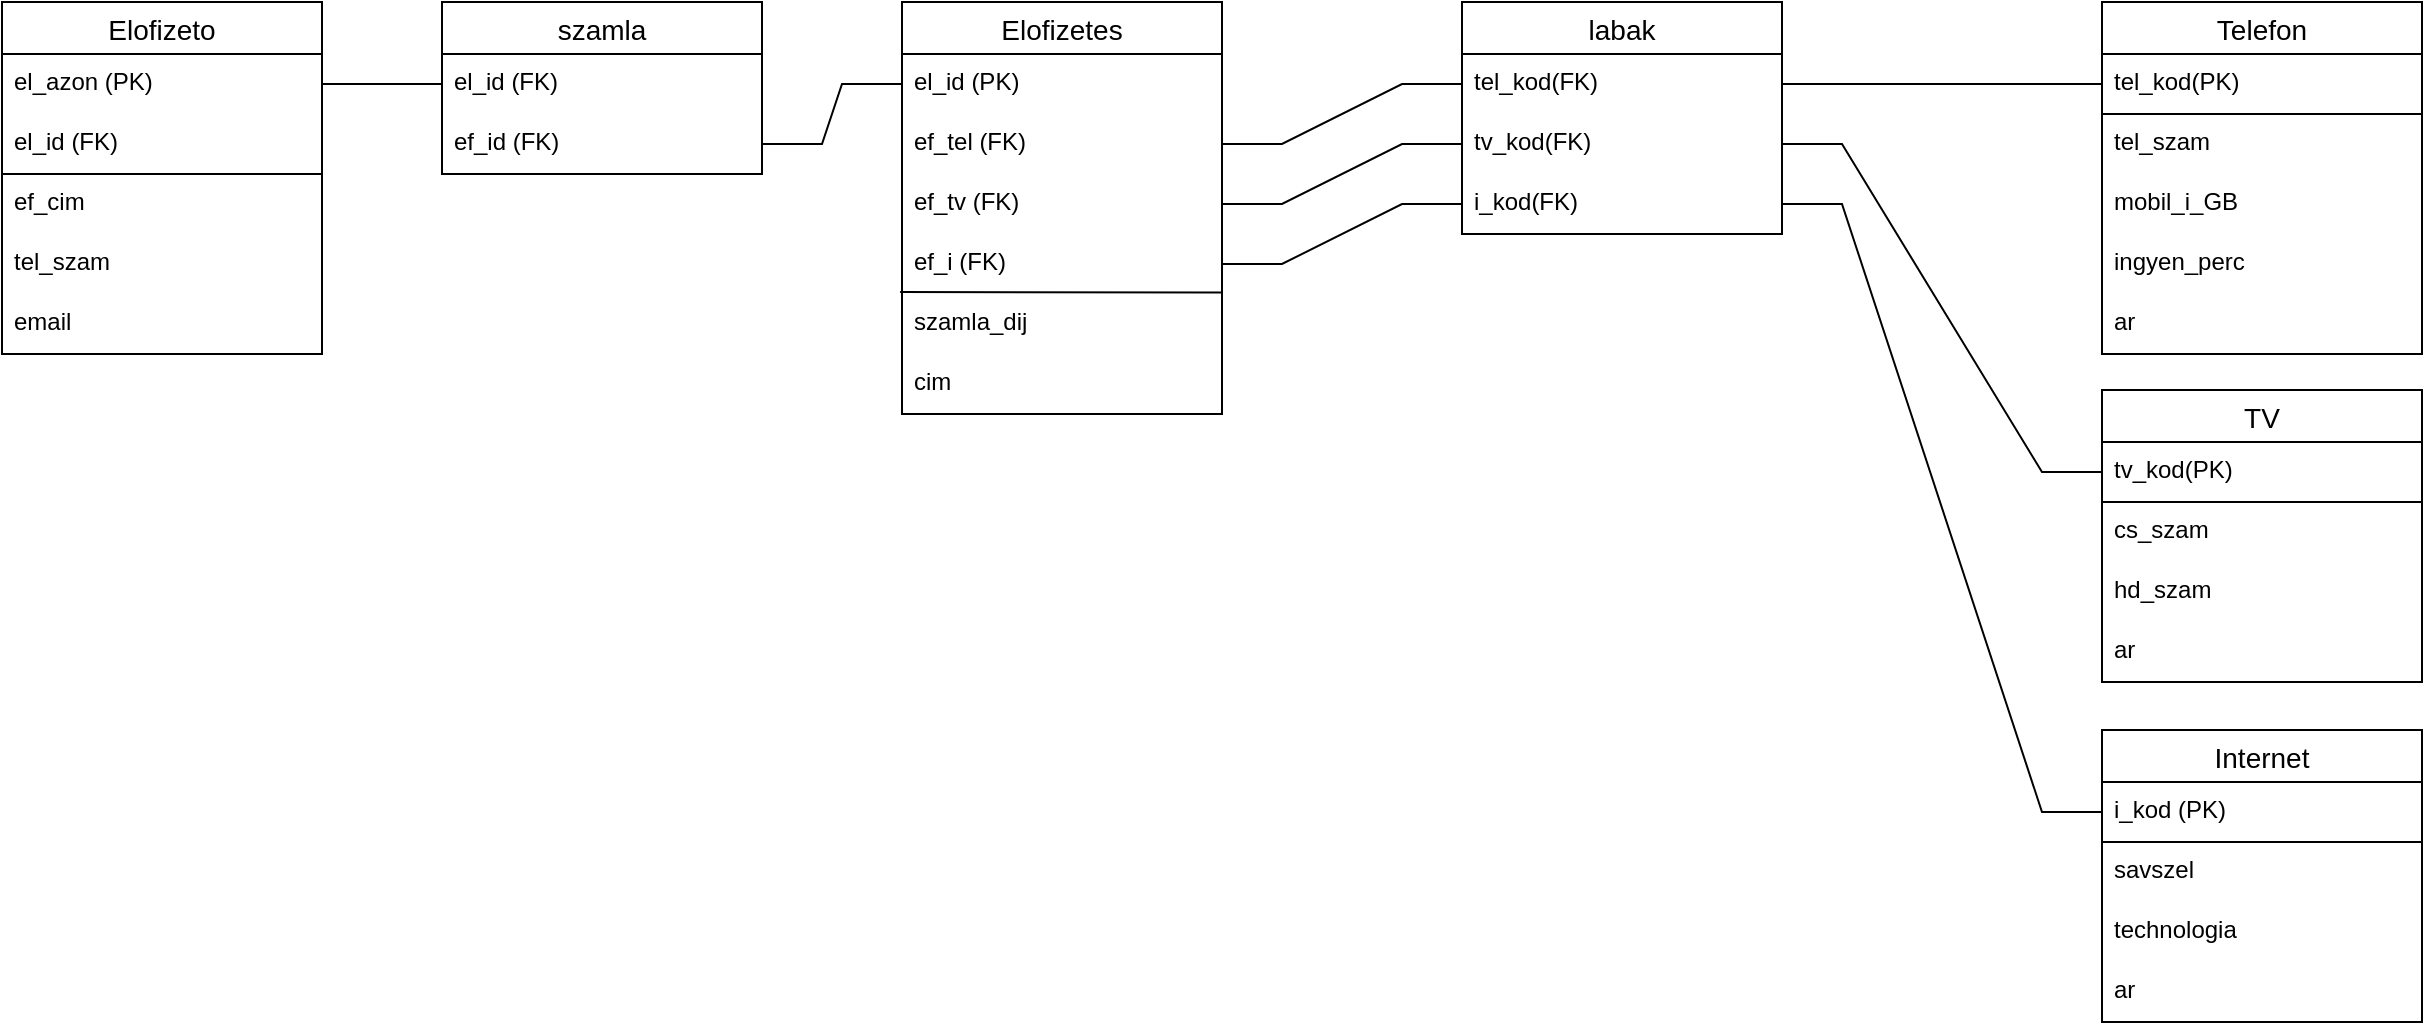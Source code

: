 <mxfile version="15.8.7" type="device"><diagram id="R2lEEEUBdFMjLlhIrx00" name="Page-1"><mxGraphModel dx="1952" dy="865" grid="1" gridSize="10" guides="1" tooltips="1" connect="1" arrows="1" fold="1" page="1" pageScale="1" pageWidth="850" pageHeight="1100" math="0" shadow="0" extFonts="Permanent Marker^https://fonts.googleapis.com/css?family=Permanent+Marker"><root><mxCell id="0"/><mxCell id="1" parent="0"/><mxCell id="GbL42bbpmIkzogL6EjO_-18" value="Elofizetes" style="swimlane;fontStyle=0;childLayout=stackLayout;horizontal=1;startSize=26;horizontalStack=0;resizeParent=1;resizeParentMax=0;resizeLast=0;collapsible=1;marginBottom=0;align=center;fontSize=14;" parent="1" vertex="1"><mxGeometry x="320" y="40" width="160" height="206" as="geometry"/></mxCell><mxCell id="GbL42bbpmIkzogL6EjO_-19" value="el_id (PK)" style="text;strokeColor=none;fillColor=none;spacingLeft=4;spacingRight=4;overflow=hidden;rotatable=0;points=[[0,0.5],[1,0.5]];portConstraint=eastwest;fontSize=12;" parent="GbL42bbpmIkzogL6EjO_-18" vertex="1"><mxGeometry y="26" width="160" height="30" as="geometry"/></mxCell><mxCell id="0onM27p7uxuN19SFQSbx-4" value="ef_tel (FK)" style="text;strokeColor=none;fillColor=none;spacingLeft=4;spacingRight=4;overflow=hidden;rotatable=0;points=[[0,0.5],[1,0.5]];portConstraint=eastwest;fontSize=12;" parent="GbL42bbpmIkzogL6EjO_-18" vertex="1"><mxGeometry y="56" width="160" height="30" as="geometry"/></mxCell><mxCell id="0onM27p7uxuN19SFQSbx-5" value="ef_tv (FK)" style="text;strokeColor=none;fillColor=none;spacingLeft=4;spacingRight=4;overflow=hidden;rotatable=0;points=[[0,0.5],[1,0.5]];portConstraint=eastwest;fontSize=12;" parent="GbL42bbpmIkzogL6EjO_-18" vertex="1"><mxGeometry y="86" width="160" height="30" as="geometry"/></mxCell><mxCell id="0onM27p7uxuN19SFQSbx-1" value="ef_i (FK)" style="text;strokeColor=none;fillColor=none;spacingLeft=4;spacingRight=4;overflow=hidden;rotatable=0;points=[[0,0.5],[1,0.5]];portConstraint=eastwest;fontSize=12;" parent="GbL42bbpmIkzogL6EjO_-18" vertex="1"><mxGeometry y="116" width="160" height="30" as="geometry"/></mxCell><mxCell id="0onM27p7uxuN19SFQSbx-17" value="" style="endArrow=none;html=1;rounded=0;exitX=-0.006;exitY=-0.033;exitDx=0;exitDy=0;exitPerimeter=0;entryX=1.001;entryY=-0.027;entryDx=0;entryDy=0;entryPerimeter=0;" parent="GbL42bbpmIkzogL6EjO_-18" source="GbL42bbpmIkzogL6EjO_-20" target="GbL42bbpmIkzogL6EjO_-20" edge="1"><mxGeometry relative="1" as="geometry"><mxPoint x="20" y="146" as="sourcePoint"/><mxPoint x="140" y="146" as="targetPoint"/></mxGeometry></mxCell><mxCell id="GbL42bbpmIkzogL6EjO_-20" value="szamla_dij" style="text;strokeColor=none;fillColor=none;spacingLeft=4;spacingRight=4;overflow=hidden;rotatable=0;points=[[0,0.5],[1,0.5]];portConstraint=eastwest;fontSize=12;" parent="GbL42bbpmIkzogL6EjO_-18" vertex="1"><mxGeometry y="146" width="160" height="30" as="geometry"/></mxCell><mxCell id="0onM27p7uxuN19SFQSbx-16" value="" style="endArrow=none;html=1;rounded=0;startArrow=none;" parent="GbL42bbpmIkzogL6EjO_-18" source="0onM27p7uxuN19SFQSbx-2" edge="1"><mxGeometry relative="1" as="geometry"><mxPoint y="176" as="sourcePoint"/><mxPoint x="160" y="176" as="targetPoint"/></mxGeometry></mxCell><mxCell id="0onM27p7uxuN19SFQSbx-2" value="cim" style="text;strokeColor=none;fillColor=none;spacingLeft=4;spacingRight=4;overflow=hidden;rotatable=0;points=[[0,0.5],[1,0.5]];portConstraint=eastwest;fontSize=12;" parent="GbL42bbpmIkzogL6EjO_-18" vertex="1"><mxGeometry y="176" width="160" height="30" as="geometry"/></mxCell><mxCell id="GbL42bbpmIkzogL6EjO_-22" value="Internet" style="swimlane;fontStyle=0;childLayout=stackLayout;horizontal=1;startSize=26;horizontalStack=0;resizeParent=1;resizeParentMax=0;resizeLast=0;collapsible=1;marginBottom=0;align=center;fontSize=14;" parent="1" vertex="1"><mxGeometry x="920" y="404" width="160" height="146" as="geometry"/></mxCell><mxCell id="GbL42bbpmIkzogL6EjO_-23" value="i_kod (PK)" style="text;strokeColor=default;fillColor=none;spacingLeft=4;spacingRight=4;overflow=hidden;rotatable=0;points=[[0,0.5],[1,0.5]];portConstraint=eastwest;fontSize=12;" parent="GbL42bbpmIkzogL6EjO_-22" vertex="1"><mxGeometry y="26" width="160" height="30" as="geometry"/></mxCell><mxCell id="GbL42bbpmIkzogL6EjO_-24" value="savszel" style="text;strokeColor=none;fillColor=none;spacingLeft=4;spacingRight=4;overflow=hidden;rotatable=0;points=[[0,0.5],[1,0.5]];portConstraint=eastwest;fontSize=12;" parent="GbL42bbpmIkzogL6EjO_-22" vertex="1"><mxGeometry y="56" width="160" height="30" as="geometry"/></mxCell><mxCell id="GbL42bbpmIkzogL6EjO_-25" value="technologia" style="text;strokeColor=none;fillColor=none;spacingLeft=4;spacingRight=4;overflow=hidden;rotatable=0;points=[[0,0.5],[1,0.5]];portConstraint=eastwest;fontSize=12;" parent="GbL42bbpmIkzogL6EjO_-22" vertex="1"><mxGeometry y="86" width="160" height="30" as="geometry"/></mxCell><mxCell id="GbL42bbpmIkzogL6EjO_-44" value="ar" style="text;strokeColor=none;fillColor=none;spacingLeft=4;spacingRight=4;overflow=hidden;rotatable=0;points=[[0,0.5],[1,0.5]];portConstraint=eastwest;fontSize=12;" parent="GbL42bbpmIkzogL6EjO_-22" vertex="1"><mxGeometry y="116" width="160" height="30" as="geometry"/></mxCell><mxCell id="GbL42bbpmIkzogL6EjO_-26" value="TV" style="swimlane;fontStyle=0;childLayout=stackLayout;horizontal=1;startSize=26;horizontalStack=0;resizeParent=1;resizeParentMax=0;resizeLast=0;collapsible=1;marginBottom=0;align=center;fontSize=14;" parent="1" vertex="1"><mxGeometry x="920" y="234" width="160" height="146" as="geometry"/></mxCell><mxCell id="GbL42bbpmIkzogL6EjO_-27" value="tv_kod(PK)" style="text;strokeColor=default;fillColor=none;spacingLeft=4;spacingRight=4;overflow=hidden;rotatable=0;points=[[0,0.5],[1,0.5]];portConstraint=eastwest;fontSize=12;" parent="GbL42bbpmIkzogL6EjO_-26" vertex="1"><mxGeometry y="26" width="160" height="30" as="geometry"/></mxCell><mxCell id="GbL42bbpmIkzogL6EjO_-28" value="cs_szam" style="text;strokeColor=none;fillColor=none;spacingLeft=4;spacingRight=4;overflow=hidden;rotatable=0;points=[[0,0.5],[1,0.5]];portConstraint=eastwest;fontSize=12;" parent="GbL42bbpmIkzogL6EjO_-26" vertex="1"><mxGeometry y="56" width="160" height="30" as="geometry"/></mxCell><mxCell id="GbL42bbpmIkzogL6EjO_-29" value="hd_szam" style="text;strokeColor=none;fillColor=none;spacingLeft=4;spacingRight=4;overflow=hidden;rotatable=0;points=[[0,0.5],[1,0.5]];portConstraint=eastwest;fontSize=12;" parent="GbL42bbpmIkzogL6EjO_-26" vertex="1"><mxGeometry y="86" width="160" height="30" as="geometry"/></mxCell><mxCell id="GbL42bbpmIkzogL6EjO_-45" value="ar" style="text;strokeColor=none;fillColor=none;spacingLeft=4;spacingRight=4;overflow=hidden;rotatable=0;points=[[0,0.5],[1,0.5]];portConstraint=eastwest;fontSize=12;" parent="GbL42bbpmIkzogL6EjO_-26" vertex="1"><mxGeometry y="116" width="160" height="30" as="geometry"/></mxCell><mxCell id="GbL42bbpmIkzogL6EjO_-30" value="Telefon" style="swimlane;fontStyle=0;childLayout=stackLayout;horizontal=1;startSize=26;horizontalStack=0;resizeParent=1;resizeParentMax=0;resizeLast=0;collapsible=1;marginBottom=0;align=center;fontSize=14;" parent="1" vertex="1"><mxGeometry x="920" y="40" width="160" height="176" as="geometry"/></mxCell><mxCell id="GbL42bbpmIkzogL6EjO_-31" value="tel_kod(PK)" style="text;strokeColor=default;fillColor=none;spacingLeft=4;spacingRight=4;overflow=hidden;rotatable=0;points=[[0,0.5],[1,0.5]];portConstraint=eastwest;fontSize=12;" parent="GbL42bbpmIkzogL6EjO_-30" vertex="1"><mxGeometry y="26" width="160" height="30" as="geometry"/></mxCell><mxCell id="GbL42bbpmIkzogL6EjO_-32" value="tel_szam" style="text;strokeColor=none;fillColor=none;spacingLeft=4;spacingRight=4;overflow=hidden;rotatable=0;points=[[0,0.5],[1,0.5]];portConstraint=eastwest;fontSize=12;" parent="GbL42bbpmIkzogL6EjO_-30" vertex="1"><mxGeometry y="56" width="160" height="30" as="geometry"/></mxCell><mxCell id="GbL42bbpmIkzogL6EjO_-33" value="mobil_i_GB" style="text;strokeColor=none;fillColor=none;spacingLeft=4;spacingRight=4;overflow=hidden;rotatable=0;points=[[0,0.5],[1,0.5]];portConstraint=eastwest;fontSize=12;" parent="GbL42bbpmIkzogL6EjO_-30" vertex="1"><mxGeometry y="86" width="160" height="30" as="geometry"/></mxCell><mxCell id="GbL42bbpmIkzogL6EjO_-46" value="ingyen_perc" style="text;strokeColor=none;fillColor=none;spacingLeft=4;spacingRight=4;overflow=hidden;rotatable=0;points=[[0,0.5],[1,0.5]];portConstraint=eastwest;fontSize=12;" parent="GbL42bbpmIkzogL6EjO_-30" vertex="1"><mxGeometry y="116" width="160" height="30" as="geometry"/></mxCell><mxCell id="GbL42bbpmIkzogL6EjO_-47" value="ar" style="text;strokeColor=none;fillColor=none;spacingLeft=4;spacingRight=4;overflow=hidden;rotatable=0;points=[[0,0.5],[1,0.5]];portConstraint=eastwest;fontSize=12;" parent="GbL42bbpmIkzogL6EjO_-30" vertex="1"><mxGeometry y="146" width="160" height="30" as="geometry"/></mxCell><mxCell id="GbL42bbpmIkzogL6EjO_-38" value="Elofizeto" style="swimlane;fontStyle=0;childLayout=stackLayout;horizontal=1;startSize=26;horizontalStack=0;resizeParent=1;resizeParentMax=0;resizeLast=0;collapsible=1;marginBottom=0;align=center;fontSize=14;" parent="1" vertex="1"><mxGeometry x="-130" y="40" width="160" height="176" as="geometry"/></mxCell><mxCell id="GbL42bbpmIkzogL6EjO_-39" value="el_azon (PK)" style="text;strokeColor=none;fillColor=none;spacingLeft=4;spacingRight=4;overflow=hidden;rotatable=0;points=[[0,0.5],[1,0.5]];portConstraint=eastwest;fontSize=12;" parent="GbL42bbpmIkzogL6EjO_-38" vertex="1"><mxGeometry y="26" width="160" height="30" as="geometry"/></mxCell><mxCell id="GbL42bbpmIkzogL6EjO_-42" value="el_id (FK)" style="text;strokeColor=none;fillColor=none;spacingLeft=4;spacingRight=4;overflow=hidden;rotatable=0;points=[[0,0.5],[1,0.5]];portConstraint=eastwest;fontSize=12;strokeWidth=1;" parent="GbL42bbpmIkzogL6EjO_-38" vertex="1"><mxGeometry y="56" width="160" height="30" as="geometry"/></mxCell><mxCell id="GbL42bbpmIkzogL6EjO_-68" value="" style="endArrow=none;html=1;rounded=0;" parent="GbL42bbpmIkzogL6EjO_-38" edge="1"><mxGeometry relative="1" as="geometry"><mxPoint y="86" as="sourcePoint"/><mxPoint x="160" y="86" as="targetPoint"/></mxGeometry></mxCell><mxCell id="GbL42bbpmIkzogL6EjO_-40" value="ef_cim" style="text;strokeColor=none;fillColor=none;spacingLeft=4;spacingRight=4;overflow=hidden;rotatable=0;points=[[0,0.5],[1,0.5]];portConstraint=eastwest;fontSize=12;" parent="GbL42bbpmIkzogL6EjO_-38" vertex="1"><mxGeometry y="86" width="160" height="30" as="geometry"/></mxCell><mxCell id="GbL42bbpmIkzogL6EjO_-41" value="tel_szam" style="text;strokeColor=none;fillColor=none;spacingLeft=4;spacingRight=4;overflow=hidden;rotatable=0;points=[[0,0.5],[1,0.5]];portConstraint=eastwest;fontSize=12;" parent="GbL42bbpmIkzogL6EjO_-38" vertex="1"><mxGeometry y="116" width="160" height="30" as="geometry"/></mxCell><mxCell id="GbL42bbpmIkzogL6EjO_-43" value="email" style="text;strokeColor=none;fillColor=none;spacingLeft=4;spacingRight=4;overflow=hidden;rotatable=0;points=[[0,0.5],[1,0.5]];portConstraint=eastwest;fontSize=12;" parent="GbL42bbpmIkzogL6EjO_-38" vertex="1"><mxGeometry y="146" width="160" height="30" as="geometry"/></mxCell><mxCell id="GbL42bbpmIkzogL6EjO_-48" value="labak" style="swimlane;fontStyle=0;childLayout=stackLayout;horizontal=1;startSize=26;horizontalStack=0;resizeParent=1;resizeParentMax=0;resizeLast=0;collapsible=1;marginBottom=0;align=center;fontSize=14;" parent="1" vertex="1"><mxGeometry x="600" y="40" width="160" height="116" as="geometry"/></mxCell><mxCell id="GbL42bbpmIkzogL6EjO_-53" value="tel_kod(FK)" style="text;strokeColor=none;fillColor=none;spacingLeft=4;spacingRight=4;overflow=hidden;rotatable=0;points=[[0,0.5],[1,0.5]];portConstraint=eastwest;fontSize=12;" parent="GbL42bbpmIkzogL6EjO_-48" vertex="1"><mxGeometry y="26" width="160" height="30" as="geometry"/></mxCell><mxCell id="GbL42bbpmIkzogL6EjO_-54" value="tv_kod(FK)" style="text;strokeColor=none;fillColor=none;spacingLeft=4;spacingRight=4;overflow=hidden;rotatable=0;points=[[0,0.5],[1,0.5]];portConstraint=eastwest;fontSize=12;" parent="GbL42bbpmIkzogL6EjO_-48" vertex="1"><mxGeometry y="56" width="160" height="30" as="geometry"/></mxCell><mxCell id="GbL42bbpmIkzogL6EjO_-52" value="i_kod(FK)" style="text;strokeColor=none;fillColor=none;spacingLeft=4;spacingRight=4;overflow=hidden;rotatable=0;points=[[0,0.5],[1,0.5]];portConstraint=eastwest;fontSize=12;" parent="GbL42bbpmIkzogL6EjO_-48" vertex="1"><mxGeometry y="86" width="160" height="30" as="geometry"/></mxCell><mxCell id="GbL42bbpmIkzogL6EjO_-60" value="" style="endArrow=none;html=1;rounded=0;entryX=0;entryY=0.5;entryDx=0;entryDy=0;exitX=1;exitY=0.5;exitDx=0;exitDy=0;edgeStyle=entityRelationEdgeStyle;" parent="1" source="GbL42bbpmIkzogL6EjO_-52" target="GbL42bbpmIkzogL6EjO_-23" edge="1"><mxGeometry width="50" height="50" relative="1" as="geometry"><mxPoint x="360" y="560" as="sourcePoint"/><mxPoint x="410" y="510" as="targetPoint"/></mxGeometry></mxCell><mxCell id="GbL42bbpmIkzogL6EjO_-61" value="" style="endArrow=none;html=1;rounded=0;exitX=0;exitY=0.5;exitDx=0;exitDy=0;entryX=1;entryY=0.5;entryDx=0;entryDy=0;edgeStyle=entityRelationEdgeStyle;" parent="1" source="GbL42bbpmIkzogL6EjO_-27" target="GbL42bbpmIkzogL6EjO_-54" edge="1"><mxGeometry width="50" height="50" relative="1" as="geometry"><mxPoint x="320" y="580" as="sourcePoint"/><mxPoint x="370" y="530" as="targetPoint"/></mxGeometry></mxCell><mxCell id="GbL42bbpmIkzogL6EjO_-62" value="" style="endArrow=none;html=1;rounded=0;exitX=0;exitY=0.5;exitDx=0;exitDy=0;entryX=1;entryY=0.5;entryDx=0;entryDy=0;edgeStyle=entityRelationEdgeStyle;" parent="1" source="GbL42bbpmIkzogL6EjO_-31" target="GbL42bbpmIkzogL6EjO_-53" edge="1"><mxGeometry width="50" height="50" relative="1" as="geometry"><mxPoint x="330" y="600" as="sourcePoint"/><mxPoint x="380" y="550" as="targetPoint"/></mxGeometry></mxCell><mxCell id="0onM27p7uxuN19SFQSbx-6" style="edgeStyle=entityRelationEdgeStyle;rounded=0;orthogonalLoop=1;jettySize=auto;html=1;exitX=1;exitY=0.5;exitDx=0;exitDy=0;entryX=0;entryY=0.5;entryDx=0;entryDy=0;endArrow=none;endFill=0;" parent="1" source="0onM27p7uxuN19SFQSbx-1" target="GbL42bbpmIkzogL6EjO_-52" edge="1"><mxGeometry relative="1" as="geometry"/></mxCell><mxCell id="0onM27p7uxuN19SFQSbx-7" style="edgeStyle=entityRelationEdgeStyle;rounded=0;orthogonalLoop=1;jettySize=auto;html=1;exitX=1;exitY=0.5;exitDx=0;exitDy=0;entryX=0;entryY=0.5;entryDx=0;entryDy=0;endArrow=none;endFill=0;" parent="1" source="0onM27p7uxuN19SFQSbx-5" target="GbL42bbpmIkzogL6EjO_-54" edge="1"><mxGeometry relative="1" as="geometry"/></mxCell><mxCell id="0onM27p7uxuN19SFQSbx-8" style="edgeStyle=entityRelationEdgeStyle;rounded=0;orthogonalLoop=1;jettySize=auto;html=1;exitX=1;exitY=0.5;exitDx=0;exitDy=0;entryX=0;entryY=0.5;entryDx=0;entryDy=0;endArrow=none;endFill=0;" parent="1" source="0onM27p7uxuN19SFQSbx-4" target="GbL42bbpmIkzogL6EjO_-53" edge="1"><mxGeometry relative="1" as="geometry"/></mxCell><mxCell id="0onM27p7uxuN19SFQSbx-9" value="szamla" style="swimlane;fontStyle=0;childLayout=stackLayout;horizontal=1;startSize=26;horizontalStack=0;resizeParent=1;resizeParentMax=0;resizeLast=0;collapsible=1;marginBottom=0;align=center;fontSize=14;" parent="1" vertex="1"><mxGeometry x="90" y="40" width="160" height="86" as="geometry"/></mxCell><mxCell id="0onM27p7uxuN19SFQSbx-10" value="el_id (FK)" style="text;strokeColor=none;fillColor=none;spacingLeft=4;spacingRight=4;overflow=hidden;rotatable=0;points=[[0,0.5],[1,0.5]];portConstraint=eastwest;fontSize=12;" parent="0onM27p7uxuN19SFQSbx-9" vertex="1"><mxGeometry y="26" width="160" height="30" as="geometry"/></mxCell><mxCell id="0onM27p7uxuN19SFQSbx-11" value="ef_id (FK)" style="text;strokeColor=none;fillColor=none;spacingLeft=4;spacingRight=4;overflow=hidden;rotatable=0;points=[[0,0.5],[1,0.5]];portConstraint=eastwest;fontSize=12;" parent="0onM27p7uxuN19SFQSbx-9" vertex="1"><mxGeometry y="56" width="160" height="30" as="geometry"/></mxCell><mxCell id="0onM27p7uxuN19SFQSbx-13" style="edgeStyle=entityRelationEdgeStyle;rounded=0;orthogonalLoop=1;jettySize=auto;html=1;exitX=1;exitY=0.5;exitDx=0;exitDy=0;entryX=0;entryY=0.5;entryDx=0;entryDy=0;endArrow=none;endFill=0;" parent="1" source="0onM27p7uxuN19SFQSbx-11" target="GbL42bbpmIkzogL6EjO_-19" edge="1"><mxGeometry relative="1" as="geometry"/></mxCell><mxCell id="0onM27p7uxuN19SFQSbx-14" style="edgeStyle=entityRelationEdgeStyle;rounded=0;orthogonalLoop=1;jettySize=auto;html=1;exitX=0;exitY=0.5;exitDx=0;exitDy=0;entryX=1;entryY=0.5;entryDx=0;entryDy=0;endArrow=none;endFill=0;" parent="1" source="0onM27p7uxuN19SFQSbx-10" target="GbL42bbpmIkzogL6EjO_-39" edge="1"><mxGeometry relative="1" as="geometry"/></mxCell></root></mxGraphModel></diagram></mxfile>